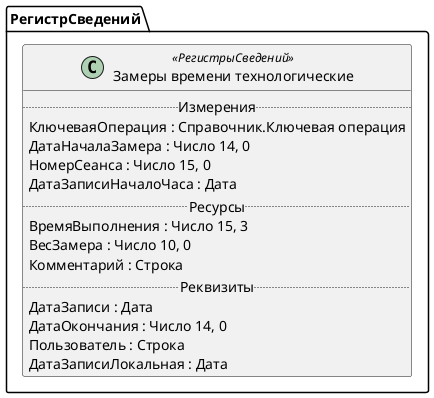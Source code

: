 ﻿@startuml ЗамерыВремениТехнологические
'!include templates.wsd
'..\include templates.wsd
class РегистрСведений.ЗамерыВремениТехнологические as "Замеры времени технологические" <<РегистрыСведений>>
{
..Измерения..
КлючеваяОперация : Справочник.Ключевая операция
ДатаНачалаЗамера : Число 14, 0
НомерСеанса : Число 15, 0
ДатаЗаписиНачалоЧаса : Дата
..Ресурсы..
ВремяВыполнения : Число 15, 3
ВесЗамера : Число 10, 0
Комментарий : Строка
..Реквизиты..
ДатаЗаписи : Дата
ДатаОкончания : Число 14, 0
Пользователь : Строка
ДатаЗаписиЛокальная : Дата
}
@enduml
